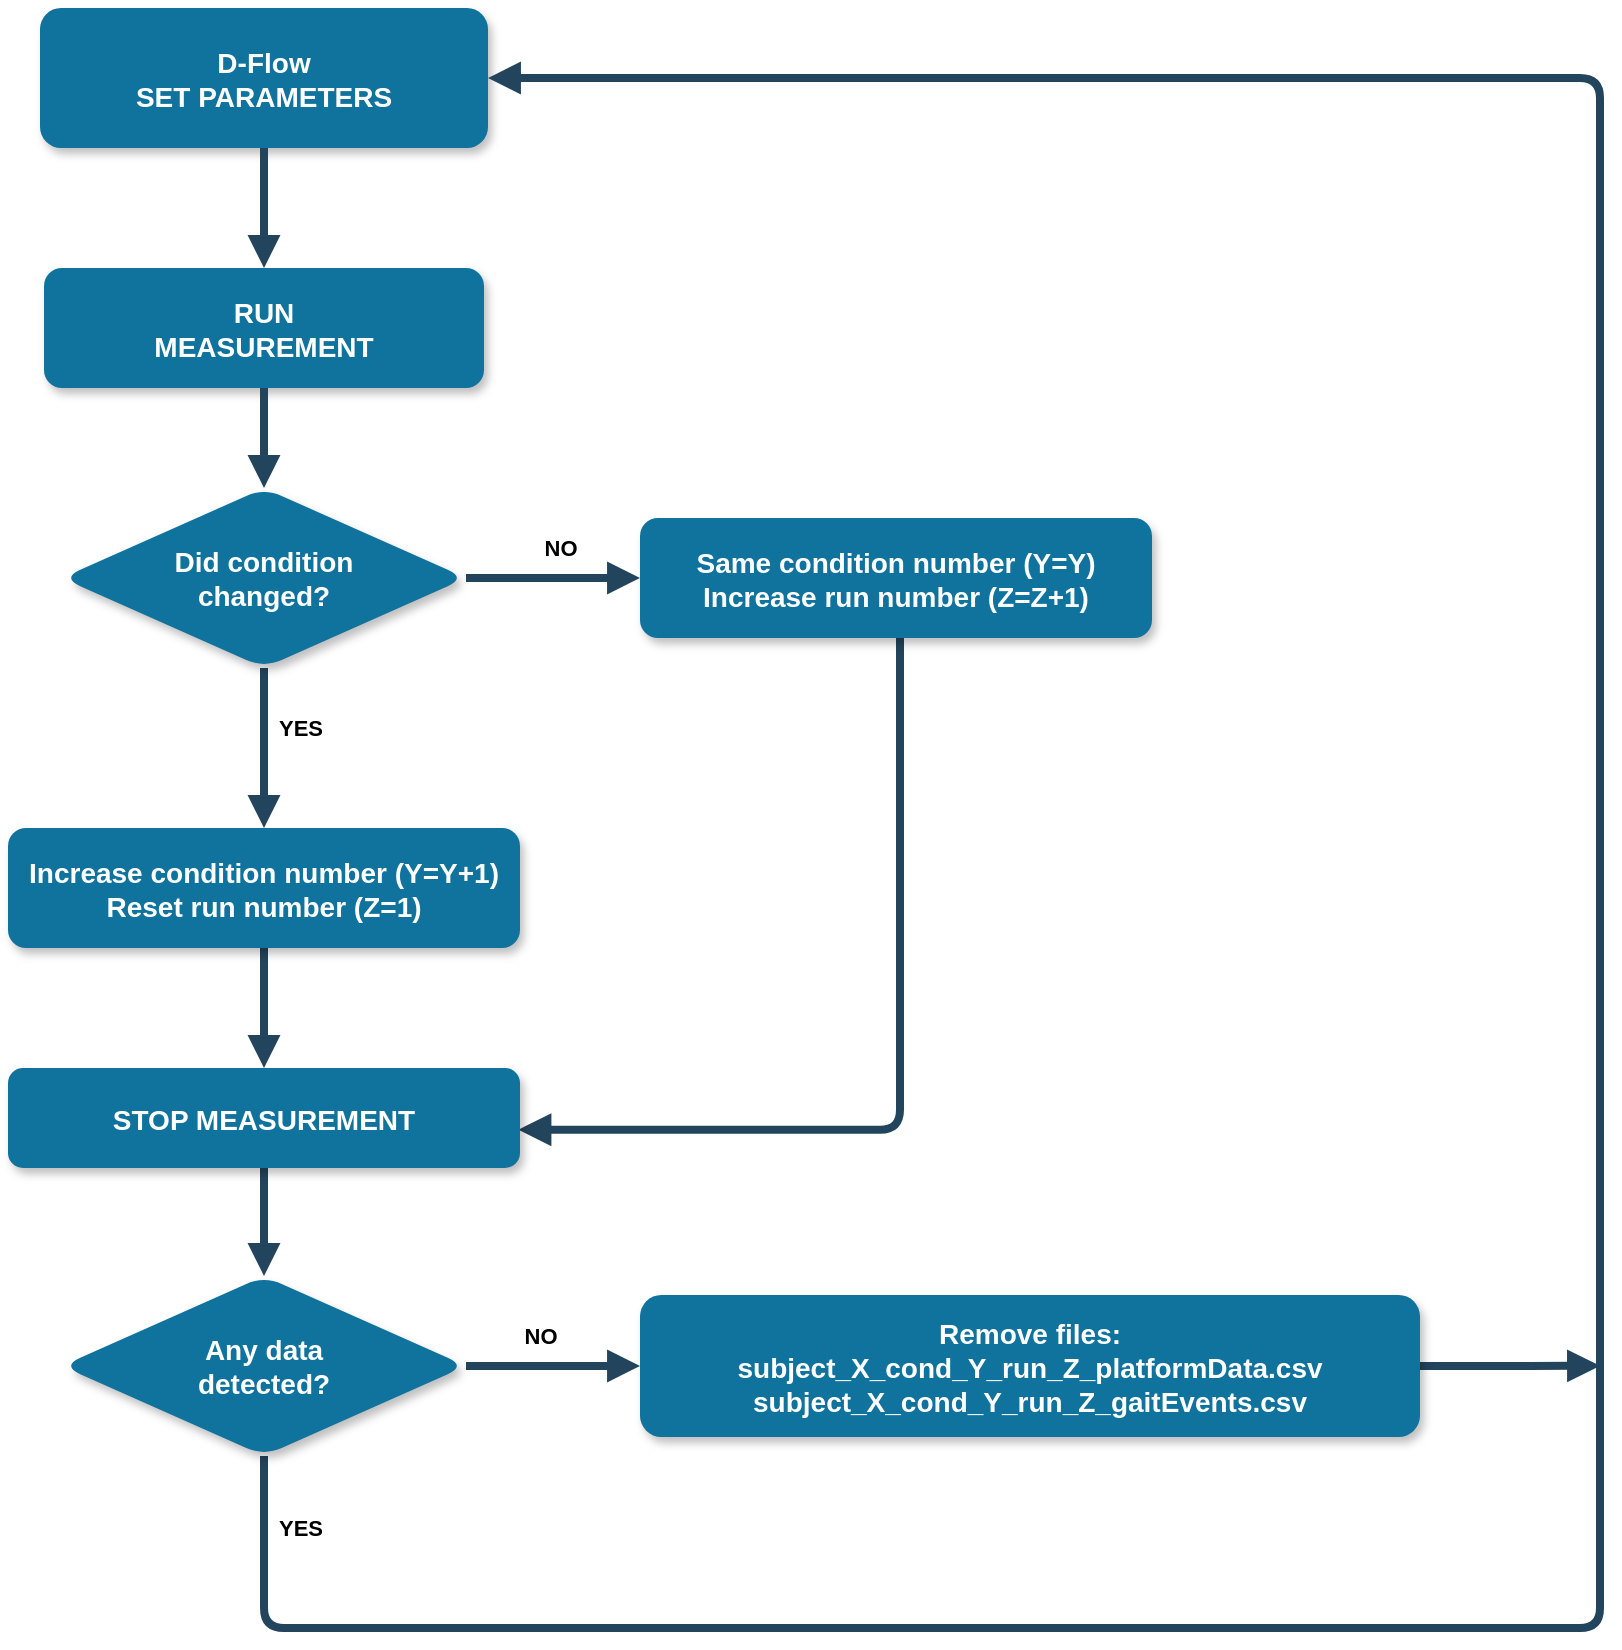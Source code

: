 <mxfile version="14.2.9" type="device"><diagram name="Page-1" id="97916047-d0de-89f5-080d-49f4d83e522f"><mxGraphModel dx="2031" dy="1007" grid="1" gridSize="10" guides="1" tooltips="1" connect="1" arrows="1" fold="1" page="1" pageScale="1.5" pageWidth="1169" pageHeight="827" background="#ffffff" math="0" shadow="0"><root><mxCell id="0"/><mxCell id="1" parent="0"/><mxCell id="2" value="D-Flow&#10;SET PARAMETERS" style="rounded=1;fillColor=#10739E;strokeColor=none;shadow=1;gradientColor=none;fontStyle=1;fontColor=#FFFFFF;fontSize=14;" parent="1" vertex="1"><mxGeometry x="660" y="230" width="224" height="70" as="geometry"/></mxCell><mxCell id="3" value="RUN&#10;MEASUREMENT" style="rounded=1;fillColor=#10739E;strokeColor=none;shadow=1;gradientColor=none;fontStyle=1;fontColor=#FFFFFF;fontSize=14;" parent="1" vertex="1"><mxGeometry x="662" y="360" width="220" height="60" as="geometry"/></mxCell><mxCell id="29" value="" style="edgeStyle=elbowEdgeStyle;elbow=vertical;strokeWidth=4;endArrow=block;endFill=1;fontStyle=1;strokeColor=#23445D;" parent="1" source="2" target="3" edge="1"><mxGeometry x="22" y="165.5" width="100" height="100" as="geometry"><mxPoint x="22" y="265.5" as="sourcePoint"/><mxPoint x="122" y="165.5" as="targetPoint"/></mxGeometry></mxCell><mxCell id="Oflx2rQD0V2ynWOcpYzD-57" value="" style="edgeStyle=elbowEdgeStyle;elbow=vertical;strokeWidth=4;endArrow=block;endFill=1;fontStyle=1;strokeColor=#23445D;exitX=0.5;exitY=1;exitDx=0;exitDy=0;entryX=0.5;entryY=0;entryDx=0;entryDy=0;" edge="1" parent="1" source="3" target="Oflx2rQD0V2ynWOcpYzD-58"><mxGeometry x="190" y="300" width="100" height="100" as="geometry"><mxPoint x="880" y="430" as="sourcePoint"/><mxPoint x="772" y="480" as="targetPoint"/></mxGeometry></mxCell><mxCell id="Oflx2rQD0V2ynWOcpYzD-61" value="YES" style="edgeStyle=orthogonalEdgeStyle;rounded=1;orthogonalLoop=1;jettySize=auto;html=1;entryX=0.5;entryY=0;entryDx=0;entryDy=0;fontSize=11;fontColor=#000000;fontStyle=1;strokeColor=#23445D;strokeWidth=4;endFill=1;endArrow=block;" edge="1" parent="1"><mxGeometry x="-0.25" y="18" relative="1" as="geometry"><mxPoint x="772" y="560" as="sourcePoint"/><mxPoint x="772" y="640" as="targetPoint"/><mxPoint as="offset"/></mxGeometry></mxCell><mxCell id="Oflx2rQD0V2ynWOcpYzD-63" value="NO" style="edgeStyle=orthogonalEdgeStyle;rounded=1;orthogonalLoop=1;jettySize=auto;html=1;exitX=1;exitY=0.5;exitDx=0;exitDy=0;entryX=0;entryY=0.5;entryDx=0;entryDy=0;fontSize=11;fontColor=#000000;fontStyle=1;strokeColor=#23445D;strokeWidth=4;endFill=1;endArrow=block;" edge="1" parent="1" source="Oflx2rQD0V2ynWOcpYzD-58" target="Oflx2rQD0V2ynWOcpYzD-62"><mxGeometry x="0.081" y="15" relative="1" as="geometry"><mxPoint as="offset"/></mxGeometry></mxCell><mxCell id="Oflx2rQD0V2ynWOcpYzD-58" value="Did condition&lt;br&gt;changed?" style="rhombus;whiteSpace=wrap;html=1;rounded=1;shadow=1;fontSize=14;fontColor=#FFFFFF;fontStyle=1;strokeColor=none;fillColor=#10739E;" vertex="1" parent="1"><mxGeometry x="671" y="470" width="202" height="90" as="geometry"/></mxCell><mxCell id="Oflx2rQD0V2ynWOcpYzD-65" style="edgeStyle=orthogonalEdgeStyle;rounded=1;orthogonalLoop=1;jettySize=auto;html=1;exitX=0.5;exitY=1;exitDx=0;exitDy=0;entryX=0.5;entryY=0;entryDx=0;entryDy=0;fontSize=11;fontColor=#000000;fontStyle=1;strokeColor=#23445D;strokeWidth=4;endFill=1;endArrow=block;" edge="1" parent="1" source="Oflx2rQD0V2ynWOcpYzD-60" target="Oflx2rQD0V2ynWOcpYzD-64"><mxGeometry relative="1" as="geometry"/></mxCell><mxCell id="Oflx2rQD0V2ynWOcpYzD-60" value="Increase condition number (Y=Y+1)&#10;Reset run number (Z=1)" style="rounded=1;fillColor=#10739E;strokeColor=none;shadow=1;gradientColor=none;fontStyle=1;fontColor=#FFFFFF;fontSize=14;" vertex="1" parent="1"><mxGeometry x="644" y="640" width="256" height="60" as="geometry"/></mxCell><mxCell id="Oflx2rQD0V2ynWOcpYzD-66" style="edgeStyle=orthogonalEdgeStyle;rounded=1;orthogonalLoop=1;jettySize=auto;html=1;fontSize=11;fontColor=#000000;fontStyle=1;strokeColor=#23445D;strokeWidth=4;endFill=1;endArrow=block;entryX=0.997;entryY=0.617;entryDx=0;entryDy=0;entryPerimeter=0;" edge="1" parent="1" source="Oflx2rQD0V2ynWOcpYzD-62" target="Oflx2rQD0V2ynWOcpYzD-64"><mxGeometry relative="1" as="geometry"><mxPoint x="1088" y="760" as="targetPoint"/><Array as="points"><mxPoint x="1090" y="791"/></Array></mxGeometry></mxCell><mxCell id="Oflx2rQD0V2ynWOcpYzD-62" value="Same condition number (Y=Y)&#10;Increase run number (Z=Z+1)" style="rounded=1;fillColor=#10739E;strokeColor=none;shadow=1;gradientColor=none;fontStyle=1;fontColor=#FFFFFF;fontSize=14;" vertex="1" parent="1"><mxGeometry x="960" y="485" width="256" height="60" as="geometry"/></mxCell><mxCell id="Oflx2rQD0V2ynWOcpYzD-70" style="edgeStyle=orthogonalEdgeStyle;rounded=1;orthogonalLoop=1;jettySize=auto;html=1;exitX=0.5;exitY=1;exitDx=0;exitDy=0;fontSize=11;fontColor=#000000;fontStyle=1;strokeColor=#23445D;strokeWidth=4;endFill=1;endArrow=block;" edge="1" parent="1" source="Oflx2rQD0V2ynWOcpYzD-64" target="Oflx2rQD0V2ynWOcpYzD-67"><mxGeometry relative="1" as="geometry"/></mxCell><mxCell id="Oflx2rQD0V2ynWOcpYzD-64" value="STOP MEASUREMENT" style="rounded=1;fillColor=#10739E;strokeColor=none;shadow=1;gradientColor=none;fontStyle=1;fontColor=#FFFFFF;fontSize=14;" vertex="1" parent="1"><mxGeometry x="644" y="760" width="256" height="50" as="geometry"/></mxCell><mxCell id="Oflx2rQD0V2ynWOcpYzD-72" value="NO" style="edgeStyle=orthogonalEdgeStyle;rounded=1;orthogonalLoop=1;jettySize=auto;html=1;exitX=1;exitY=0.5;exitDx=0;exitDy=0;entryX=0;entryY=0.5;entryDx=0;entryDy=0;fontSize=11;fontColor=#000000;fontStyle=1;strokeColor=#23445D;strokeWidth=4;endFill=1;endArrow=block;" edge="1" parent="1" source="Oflx2rQD0V2ynWOcpYzD-67" target="Oflx2rQD0V2ynWOcpYzD-71"><mxGeometry x="-0.149" y="15" relative="1" as="geometry"><mxPoint as="offset"/></mxGeometry></mxCell><mxCell id="Oflx2rQD0V2ynWOcpYzD-75" value="YES" style="edgeStyle=orthogonalEdgeStyle;rounded=1;orthogonalLoop=1;jettySize=auto;html=1;exitX=0.5;exitY=1;exitDx=0;exitDy=0;entryX=1;entryY=0.5;entryDx=0;entryDy=0;fontSize=11;fontColor=#000000;fontStyle=1;strokeColor=#23445D;strokeWidth=4;endFill=1;endArrow=block;" edge="1" parent="1" source="Oflx2rQD0V2ynWOcpYzD-67" target="2"><mxGeometry x="-0.966" y="18" relative="1" as="geometry"><mxPoint x="772.0" y="1010" as="targetPoint"/><Array as="points"><mxPoint x="772" y="1040"/><mxPoint x="1440" y="1040"/><mxPoint x="1440" y="265"/></Array><mxPoint as="offset"/></mxGeometry></mxCell><mxCell id="Oflx2rQD0V2ynWOcpYzD-67" value="Any data&lt;br&gt;detected?" style="rhombus;whiteSpace=wrap;html=1;rounded=1;shadow=1;fontSize=14;fontColor=#FFFFFF;fontStyle=1;strokeColor=none;fillColor=#10739E;" vertex="1" parent="1"><mxGeometry x="671" y="864" width="202" height="90" as="geometry"/></mxCell><mxCell id="Oflx2rQD0V2ynWOcpYzD-77" style="edgeStyle=orthogonalEdgeStyle;rounded=1;orthogonalLoop=1;jettySize=auto;html=1;exitX=1;exitY=0.5;exitDx=0;exitDy=0;fontSize=11;fontColor=#000000;fontStyle=1;strokeColor=#23445D;strokeWidth=4;endFill=1;endArrow=block;" edge="1" parent="1" source="Oflx2rQD0V2ynWOcpYzD-71"><mxGeometry relative="1" as="geometry"><mxPoint x="1440" y="908.905" as="targetPoint"/></mxGeometry></mxCell><mxCell id="Oflx2rQD0V2ynWOcpYzD-71" value="Remove files:&#10;subject_X_cond_Y_run_Z_platformData.csv&#10;subject_X_cond_Y_run_Z_gaitEvents.csv" style="rounded=1;fillColor=#10739E;strokeColor=none;shadow=1;gradientColor=none;fontStyle=1;fontColor=#FFFFFF;fontSize=14;" vertex="1" parent="1"><mxGeometry x="960" y="873.5" width="390" height="71" as="geometry"/></mxCell></root></mxGraphModel></diagram></mxfile>